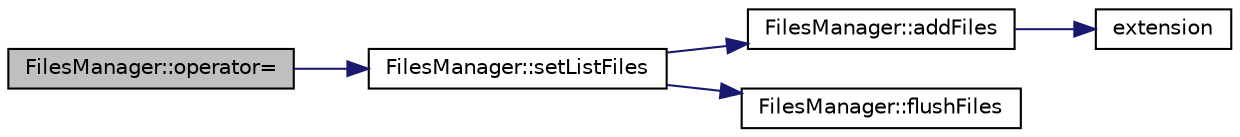 digraph "FilesManager::operator="
{
 // LATEX_PDF_SIZE
  edge [fontname="Helvetica",fontsize="10",labelfontname="Helvetica",labelfontsize="10"];
  node [fontname="Helvetica",fontsize="10",shape=record];
  rankdir="LR";
  Node1 [label="FilesManager::operator=",height=0.2,width=0.4,color="black", fillcolor="grey75", style="filled", fontcolor="black",tooltip=" "];
  Node1 -> Node2 [color="midnightblue",fontsize="10",style="solid",fontname="Helvetica"];
  Node2 [label="FilesManager::setListFiles",height=0.2,width=0.4,color="black", fillcolor="white", style="filled",URL="$class_files_manager.html#a548490c251183fff04e9db3a1d605875",tooltip=" "];
  Node2 -> Node3 [color="midnightblue",fontsize="10",style="solid",fontname="Helvetica"];
  Node3 [label="FilesManager::addFiles",height=0.2,width=0.4,color="black", fillcolor="white", style="filled",URL="$class_files_manager.html#a3aaaccb43ef036f930ffcf1ca3ea522f",tooltip=" "];
  Node3 -> Node4 [color="midnightblue",fontsize="10",style="solid",fontname="Helvetica"];
  Node4 [label="extension",height=0.2,width=0.4,color="black", fillcolor="white", style="filled",URL="$files__functions_8hpp.html#a321abbd0681c4da012deaf49122389c5",tooltip=" "];
  Node2 -> Node5 [color="midnightblue",fontsize="10",style="solid",fontname="Helvetica"];
  Node5 [label="FilesManager::flushFiles",height=0.2,width=0.4,color="black", fillcolor="white", style="filled",URL="$class_files_manager.html#a78f516fb7d432e25ab36b5b4763b6cab",tooltip=" "];
}
